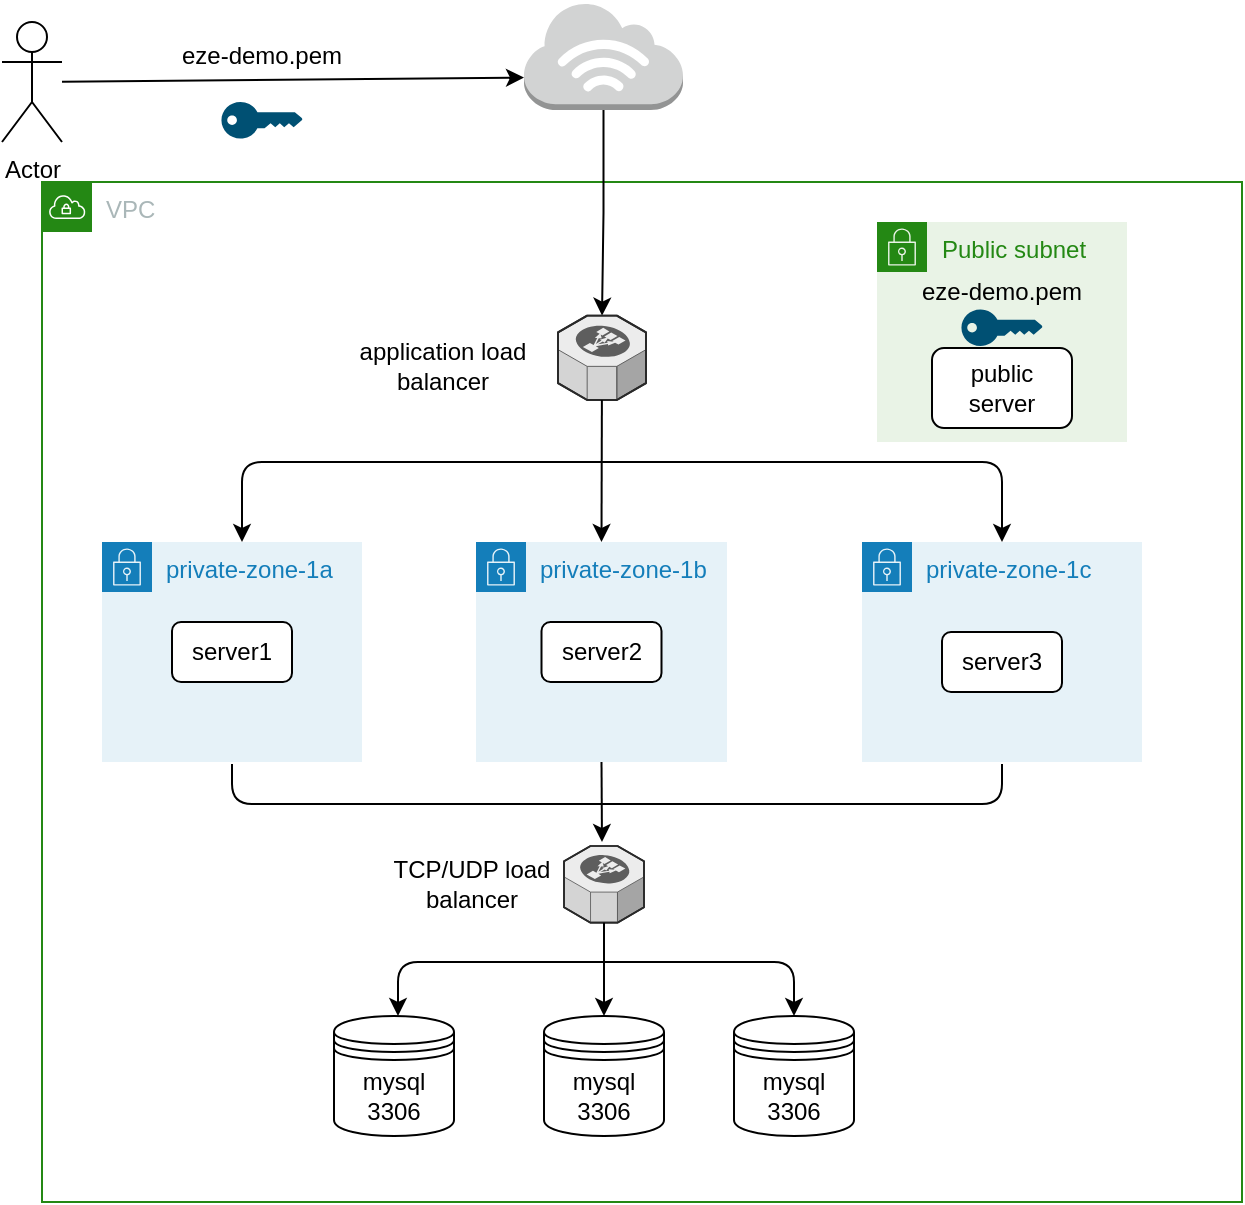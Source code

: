 <mxfile version="15.0.6" type="github">
  <diagram id="5xFPq9xfw213KQWkEdfC" name="Page-1">
    <mxGraphModel dx="782" dy="436" grid="1" gridSize="10" guides="1" tooltips="1" connect="1" arrows="1" fold="1" page="1" pageScale="1" pageWidth="850" pageHeight="1100" math="0" shadow="0">
      <root>
        <mxCell id="0" />
        <mxCell id="1" parent="0" />
        <mxCell id="ZO0c6RPdxR-RyiY0KbyQ-1" value="VPC" style="points=[[0,0],[0.25,0],[0.5,0],[0.75,0],[1,0],[1,0.25],[1,0.5],[1,0.75],[1,1],[0.75,1],[0.5,1],[0.25,1],[0,1],[0,0.75],[0,0.5],[0,0.25]];outlineConnect=0;gradientColor=none;html=1;whiteSpace=wrap;fontSize=12;fontStyle=0;shape=mxgraph.aws4.group;grIcon=mxgraph.aws4.group_vpc;strokeColor=#248814;fillColor=none;verticalAlign=top;align=left;spacingLeft=30;fontColor=#AAB7B8;dashed=0;" vertex="1" parent="1">
          <mxGeometry x="120" y="120" width="600" height="510" as="geometry" />
        </mxCell>
        <mxCell id="ZO0c6RPdxR-RyiY0KbyQ-33" style="edgeStyle=orthogonalEdgeStyle;rounded=0;orthogonalLoop=1;jettySize=auto;html=1;" edge="1" parent="1" source="ZO0c6RPdxR-RyiY0KbyQ-2" target="ZO0c6RPdxR-RyiY0KbyQ-32">
          <mxGeometry relative="1" as="geometry" />
        </mxCell>
        <mxCell id="ZO0c6RPdxR-RyiY0KbyQ-2" value="" style="outlineConnect=0;dashed=0;verticalLabelPosition=bottom;verticalAlign=top;align=center;html=1;shape=mxgraph.aws3.internet_3;fillColor=#D2D3D3;gradientColor=none;" vertex="1" parent="1">
          <mxGeometry x="361" y="30" width="79.5" height="54" as="geometry" />
        </mxCell>
        <mxCell id="ZO0c6RPdxR-RyiY0KbyQ-4" value="Actor" style="shape=umlActor;verticalLabelPosition=bottom;verticalAlign=top;html=1;outlineConnect=0;" vertex="1" parent="1">
          <mxGeometry x="100" y="40" width="30" height="60" as="geometry" />
        </mxCell>
        <mxCell id="ZO0c6RPdxR-RyiY0KbyQ-6" value="" style="points=[[0,0.5,0],[0.24,0,0],[0.5,0.28,0],[0.995,0.475,0],[0.5,0.72,0],[0.24,1,0]];verticalLabelPosition=bottom;html=1;verticalAlign=top;aspect=fixed;align=center;pointerEvents=1;shape=mxgraph.cisco19.key;fillColor=#005073;strokeColor=none;" vertex="1" parent="1">
          <mxGeometry x="209.72" y="80" width="40.56" height="18.25" as="geometry" />
        </mxCell>
        <mxCell id="ZO0c6RPdxR-RyiY0KbyQ-10" value="eze-demo.pem" style="text;html=1;strokeColor=none;fillColor=none;align=center;verticalAlign=middle;whiteSpace=wrap;rounded=0;" vertex="1" parent="1">
          <mxGeometry x="180" y="47" width="100" height="20" as="geometry" />
        </mxCell>
        <mxCell id="ZO0c6RPdxR-RyiY0KbyQ-11" value="" style="endArrow=classic;html=1;entryX=0;entryY=0.7;entryDx=0;entryDy=0;entryPerimeter=0;" edge="1" parent="1" source="ZO0c6RPdxR-RyiY0KbyQ-4" target="ZO0c6RPdxR-RyiY0KbyQ-2">
          <mxGeometry width="50" height="50" relative="1" as="geometry">
            <mxPoint x="380" y="250" as="sourcePoint" />
            <mxPoint x="430" y="200" as="targetPoint" />
          </mxGeometry>
        </mxCell>
        <mxCell id="ZO0c6RPdxR-RyiY0KbyQ-12" value="private-zone-1a" style="points=[[0,0],[0.25,0],[0.5,0],[0.75,0],[1,0],[1,0.25],[1,0.5],[1,0.75],[1,1],[0.75,1],[0.5,1],[0.25,1],[0,1],[0,0.75],[0,0.5],[0,0.25]];outlineConnect=0;gradientColor=none;html=1;whiteSpace=wrap;fontSize=12;fontStyle=0;shape=mxgraph.aws4.group;grIcon=mxgraph.aws4.group_security_group;grStroke=0;strokeColor=#147EBA;fillColor=#E6F2F8;verticalAlign=top;align=left;spacingLeft=30;fontColor=#147EBA;dashed=0;" vertex="1" parent="1">
          <mxGeometry x="150" y="300" width="130" height="110" as="geometry" />
        </mxCell>
        <mxCell id="ZO0c6RPdxR-RyiY0KbyQ-13" value="private-zone-1b" style="points=[[0,0],[0.25,0],[0.5,0],[0.75,0],[1,0],[1,0.25],[1,0.5],[1,0.75],[1,1],[0.75,1],[0.5,1],[0.25,1],[0,1],[0,0.75],[0,0.5],[0,0.25]];outlineConnect=0;gradientColor=none;html=1;whiteSpace=wrap;fontSize=12;fontStyle=0;shape=mxgraph.aws4.group;grIcon=mxgraph.aws4.group_security_group;grStroke=0;strokeColor=#147EBA;fillColor=#E6F2F8;verticalAlign=top;align=left;spacingLeft=30;fontColor=#147EBA;dashed=0;" vertex="1" parent="1">
          <mxGeometry x="337" y="300" width="125.5" height="110" as="geometry" />
        </mxCell>
        <mxCell id="ZO0c6RPdxR-RyiY0KbyQ-14" value="private-zone-1c" style="points=[[0,0],[0.25,0],[0.5,0],[0.75,0],[1,0],[1,0.25],[1,0.5],[1,0.75],[1,1],[0.75,1],[0.5,1],[0.25,1],[0,1],[0,0.75],[0,0.5],[0,0.25]];outlineConnect=0;gradientColor=none;html=1;whiteSpace=wrap;fontSize=12;fontStyle=0;shape=mxgraph.aws4.group;grIcon=mxgraph.aws4.group_security_group;grStroke=0;strokeColor=#147EBA;fillColor=#E6F2F8;verticalAlign=top;align=left;spacingLeft=30;fontColor=#147EBA;dashed=0;" vertex="1" parent="1">
          <mxGeometry x="530" y="300" width="140" height="110" as="geometry" />
        </mxCell>
        <mxCell id="ZO0c6RPdxR-RyiY0KbyQ-16" value="server1" style="rounded=1;whiteSpace=wrap;html=1;" vertex="1" parent="1">
          <mxGeometry x="185" y="340" width="60" height="30" as="geometry" />
        </mxCell>
        <mxCell id="ZO0c6RPdxR-RyiY0KbyQ-17" value="Public subnet" style="points=[[0,0],[0.25,0],[0.5,0],[0.75,0],[1,0],[1,0.25],[1,0.5],[1,0.75],[1,1],[0.75,1],[0.5,1],[0.25,1],[0,1],[0,0.75],[0,0.5],[0,0.25]];outlineConnect=0;gradientColor=none;html=1;whiteSpace=wrap;fontSize=12;fontStyle=0;shape=mxgraph.aws4.group;grIcon=mxgraph.aws4.group_security_group;grStroke=0;strokeColor=#248814;fillColor=#E9F3E6;verticalAlign=top;align=left;spacingLeft=30;fontColor=#248814;dashed=0;" vertex="1" parent="1">
          <mxGeometry x="537.5" y="140" width="125" height="110" as="geometry" />
        </mxCell>
        <mxCell id="ZO0c6RPdxR-RyiY0KbyQ-18" value="public server" style="rounded=1;whiteSpace=wrap;html=1;" vertex="1" parent="1">
          <mxGeometry x="565" y="203" width="70" height="40" as="geometry" />
        </mxCell>
        <mxCell id="ZO0c6RPdxR-RyiY0KbyQ-28" value="eze-demo.pem" style="text;html=1;strokeColor=none;fillColor=none;align=center;verticalAlign=middle;whiteSpace=wrap;rounded=0;" vertex="1" parent="1">
          <mxGeometry x="550" y="164.75" width="100" height="20" as="geometry" />
        </mxCell>
        <mxCell id="ZO0c6RPdxR-RyiY0KbyQ-29" value="" style="points=[[0,0.5,0],[0.24,0,0],[0.5,0.28,0],[0.995,0.475,0],[0.5,0.72,0],[0.24,1,0]];verticalLabelPosition=bottom;html=1;verticalAlign=top;aspect=fixed;align=center;pointerEvents=1;shape=mxgraph.cisco19.key;fillColor=#005073;strokeColor=none;" vertex="1" parent="1">
          <mxGeometry x="579.72" y="183.75" width="40.56" height="18.25" as="geometry" />
        </mxCell>
        <mxCell id="ZO0c6RPdxR-RyiY0KbyQ-32" value="" style="verticalLabelPosition=bottom;html=1;verticalAlign=top;strokeWidth=1;align=center;outlineConnect=0;dashed=0;outlineConnect=0;shape=mxgraph.aws3d.elasticLoadBalancing;fillColor=#ECECEC;strokeColor=#5E5E5E;aspect=fixed;" vertex="1" parent="1">
          <mxGeometry x="378" y="186.83" width="44" height="42.17" as="geometry" />
        </mxCell>
        <mxCell id="ZO0c6RPdxR-RyiY0KbyQ-35" value="" style="endArrow=classic;html=1;" edge="1" parent="1">
          <mxGeometry width="50" height="50" relative="1" as="geometry">
            <mxPoint x="400" y="260" as="sourcePoint" />
            <mxPoint x="220" y="300" as="targetPoint" />
            <Array as="points">
              <mxPoint x="220" y="260" />
            </Array>
          </mxGeometry>
        </mxCell>
        <mxCell id="ZO0c6RPdxR-RyiY0KbyQ-38" value="" style="endArrow=classic;html=1;entryX=0.5;entryY=0;entryDx=0;entryDy=0;" edge="1" parent="1" source="ZO0c6RPdxR-RyiY0KbyQ-32" target="ZO0c6RPdxR-RyiY0KbyQ-13">
          <mxGeometry width="50" height="50" relative="1" as="geometry">
            <mxPoint x="400" y="250" as="sourcePoint" />
            <mxPoint x="450" y="200" as="targetPoint" />
          </mxGeometry>
        </mxCell>
        <mxCell id="ZO0c6RPdxR-RyiY0KbyQ-39" value="" style="endArrow=classic;html=1;" edge="1" parent="1">
          <mxGeometry width="50" height="50" relative="1" as="geometry">
            <mxPoint x="400" y="260" as="sourcePoint" />
            <mxPoint x="600" y="300" as="targetPoint" />
            <Array as="points">
              <mxPoint x="600" y="260" />
            </Array>
          </mxGeometry>
        </mxCell>
        <mxCell id="ZO0c6RPdxR-RyiY0KbyQ-42" value="mysql 3306" style="shape=datastore;whiteSpace=wrap;html=1;" vertex="1" parent="1">
          <mxGeometry x="266" y="537" width="60" height="60" as="geometry" />
        </mxCell>
        <mxCell id="ZO0c6RPdxR-RyiY0KbyQ-43" value="mysql 3306" style="shape=datastore;whiteSpace=wrap;html=1;" vertex="1" parent="1">
          <mxGeometry x="371" y="537" width="60" height="60" as="geometry" />
        </mxCell>
        <mxCell id="ZO0c6RPdxR-RyiY0KbyQ-44" value="mysql 3306" style="shape=datastore;whiteSpace=wrap;html=1;" vertex="1" parent="1">
          <mxGeometry x="466" y="537" width="60" height="60" as="geometry" />
        </mxCell>
        <mxCell id="ZO0c6RPdxR-RyiY0KbyQ-45" value="" style="verticalLabelPosition=bottom;html=1;verticalAlign=top;strokeWidth=1;align=center;outlineConnect=0;dashed=0;outlineConnect=0;shape=mxgraph.aws3d.elasticLoadBalancing;fillColor=#ECECEC;strokeColor=#5E5E5E;aspect=fixed;" vertex="1" parent="1">
          <mxGeometry x="381" y="452" width="40" height="38.33" as="geometry" />
        </mxCell>
        <mxCell id="ZO0c6RPdxR-RyiY0KbyQ-52" value="" style="endArrow=classic;html=1;exitX=0.5;exitY=1;exitDx=0;exitDy=0;" edge="1" parent="1" source="ZO0c6RPdxR-RyiY0KbyQ-13">
          <mxGeometry width="50" height="50" relative="1" as="geometry">
            <mxPoint x="340" y="450" as="sourcePoint" />
            <mxPoint x="400" y="450" as="targetPoint" />
          </mxGeometry>
        </mxCell>
        <mxCell id="ZO0c6RPdxR-RyiY0KbyQ-53" value="" style="endArrow=none;html=1;exitX=0.5;exitY=1;exitDx=0;exitDy=0;" edge="1" parent="1">
          <mxGeometry width="50" height="50" relative="1" as="geometry">
            <mxPoint x="215" y="411" as="sourcePoint" />
            <mxPoint x="400" y="431" as="targetPoint" />
            <Array as="points">
              <mxPoint x="215" y="431" />
            </Array>
          </mxGeometry>
        </mxCell>
        <mxCell id="ZO0c6RPdxR-RyiY0KbyQ-54" value="" style="endArrow=none;html=1;entryX=0.5;entryY=1;entryDx=0;entryDy=0;" edge="1" parent="1">
          <mxGeometry width="50" height="50" relative="1" as="geometry">
            <mxPoint x="400" y="431" as="sourcePoint" />
            <mxPoint x="600" y="411" as="targetPoint" />
            <Array as="points">
              <mxPoint x="600" y="431" />
            </Array>
          </mxGeometry>
        </mxCell>
        <mxCell id="ZO0c6RPdxR-RyiY0KbyQ-55" value="" style="endArrow=classic;html=1;entryX=0.5;entryY=0;entryDx=0;entryDy=0;" edge="1" parent="1" source="ZO0c6RPdxR-RyiY0KbyQ-45" target="ZO0c6RPdxR-RyiY0KbyQ-43">
          <mxGeometry width="50" height="50" relative="1" as="geometry">
            <mxPoint x="340" y="450" as="sourcePoint" />
            <mxPoint x="400" y="510" as="targetPoint" />
          </mxGeometry>
        </mxCell>
        <mxCell id="ZO0c6RPdxR-RyiY0KbyQ-56" value="" style="endArrow=classic;html=1;entryX=0.5;entryY=0;entryDx=0;entryDy=0;" edge="1" parent="1">
          <mxGeometry width="50" height="50" relative="1" as="geometry">
            <mxPoint x="402" y="510" as="sourcePoint" />
            <mxPoint x="298" y="537" as="targetPoint" />
            <Array as="points">
              <mxPoint x="298" y="510" />
            </Array>
          </mxGeometry>
        </mxCell>
        <mxCell id="ZO0c6RPdxR-RyiY0KbyQ-57" value="" style="endArrow=classic;html=1;entryX=0.5;entryY=0;entryDx=0;entryDy=0;" edge="1" parent="1" target="ZO0c6RPdxR-RyiY0KbyQ-44">
          <mxGeometry width="50" height="50" relative="1" as="geometry">
            <mxPoint x="400" y="510" as="sourcePoint" />
            <mxPoint x="390" y="480" as="targetPoint" />
            <Array as="points">
              <mxPoint x="496" y="510" />
            </Array>
          </mxGeometry>
        </mxCell>
        <mxCell id="ZO0c6RPdxR-RyiY0KbyQ-58" value="server2" style="rounded=1;whiteSpace=wrap;html=1;" vertex="1" parent="1">
          <mxGeometry x="369.75" y="340" width="60" height="30" as="geometry" />
        </mxCell>
        <mxCell id="ZO0c6RPdxR-RyiY0KbyQ-59" value="server3" style="rounded=1;whiteSpace=wrap;html=1;" vertex="1" parent="1">
          <mxGeometry x="570" y="345" width="60" height="30" as="geometry" />
        </mxCell>
        <mxCell id="ZO0c6RPdxR-RyiY0KbyQ-60" value="application load balancer" style="text;html=1;strokeColor=none;fillColor=none;align=center;verticalAlign=middle;whiteSpace=wrap;rounded=0;" vertex="1" parent="1">
          <mxGeometry x="270" y="202" width="101" height="20" as="geometry" />
        </mxCell>
        <mxCell id="ZO0c6RPdxR-RyiY0KbyQ-61" value="TCP/UDP load balancer" style="text;html=1;strokeColor=none;fillColor=none;align=center;verticalAlign=middle;whiteSpace=wrap;rounded=0;" vertex="1" parent="1">
          <mxGeometry x="292" y="460.58" width="86" height="21.16" as="geometry" />
        </mxCell>
      </root>
    </mxGraphModel>
  </diagram>
</mxfile>
